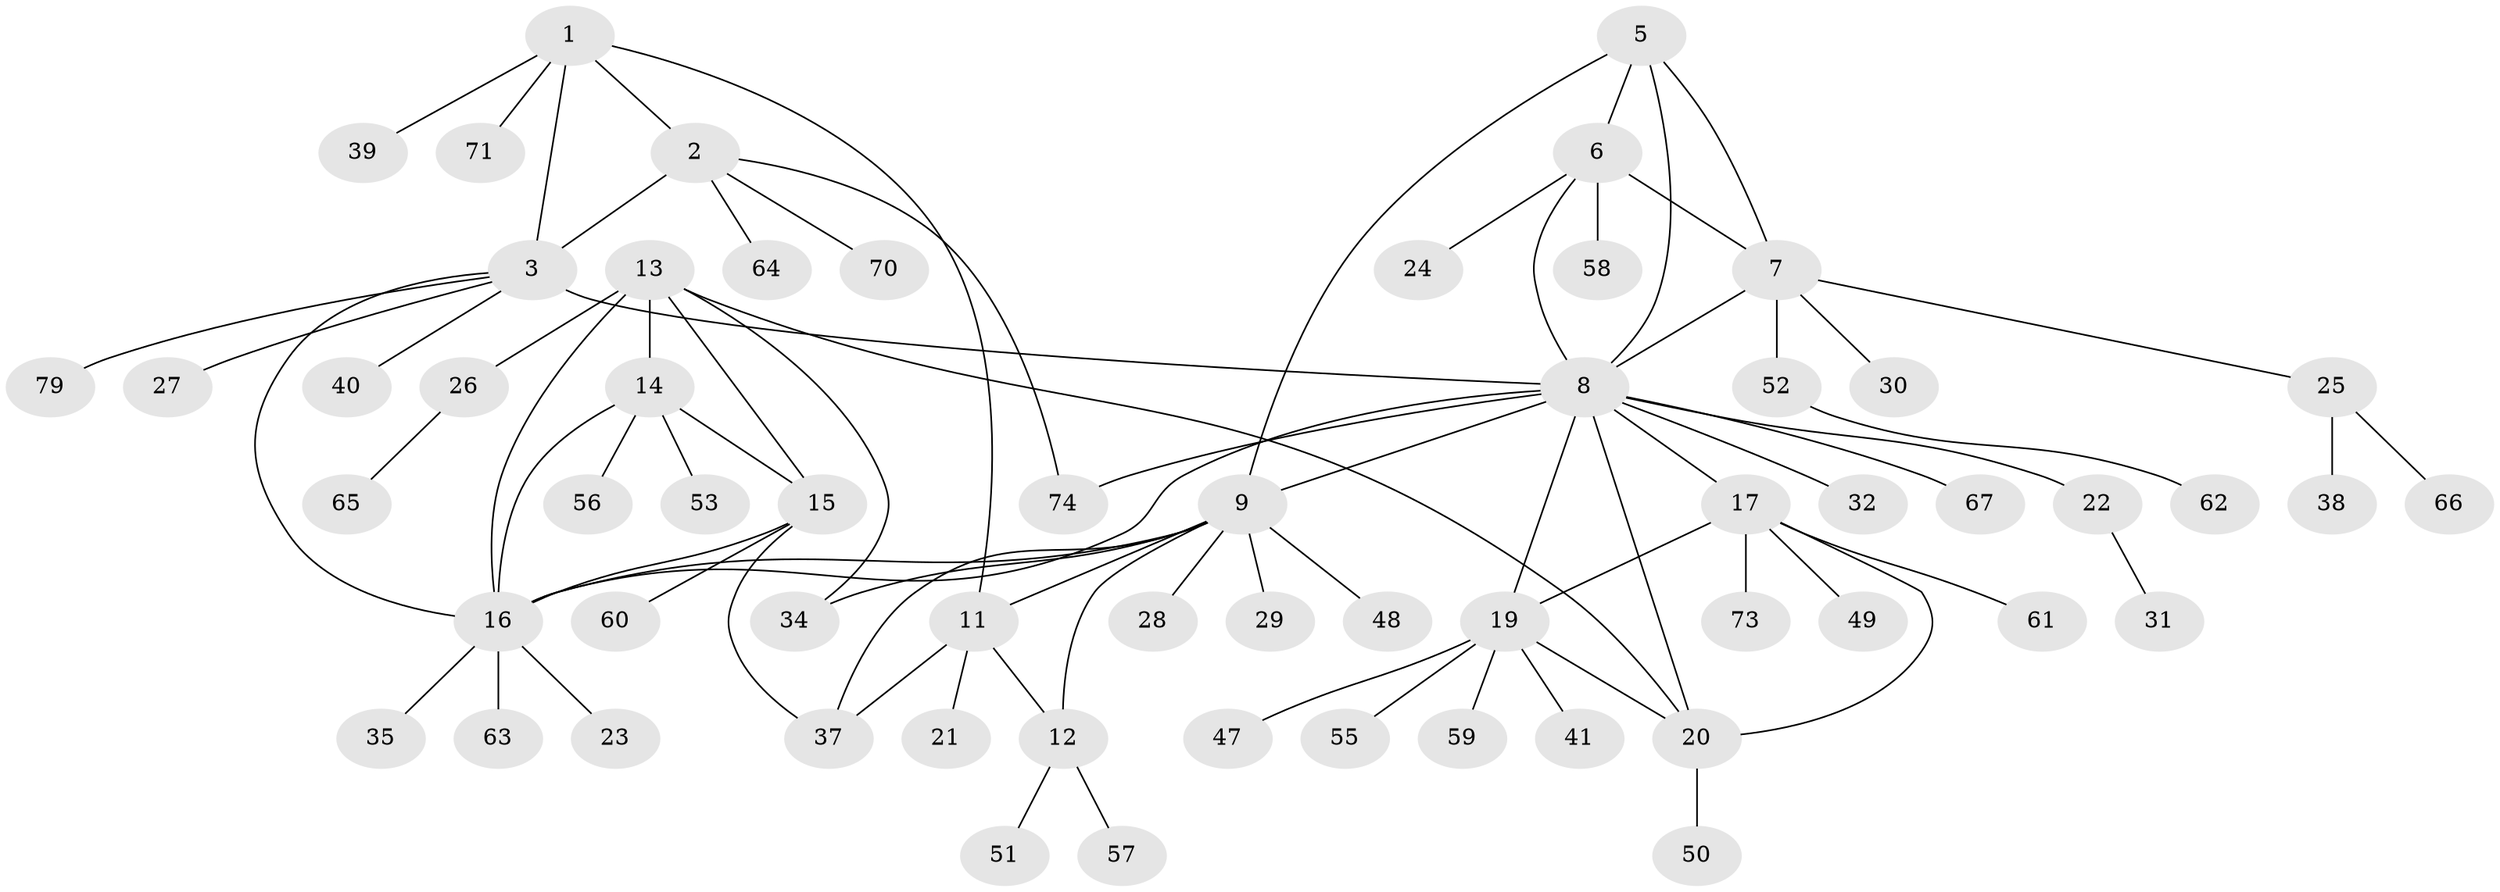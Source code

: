 // original degree distribution, {6: 0.08641975308641975, 7: 0.07407407407407407, 5: 0.024691358024691357, 4: 0.024691358024691357, 9: 0.024691358024691357, 8: 0.024691358024691357, 1: 0.5802469135802469, 2: 0.14814814814814814, 3: 0.012345679012345678}
// Generated by graph-tools (version 1.1) at 2025/11/02/27/25 16:11:31]
// undirected, 61 vertices, 80 edges
graph export_dot {
graph [start="1"]
  node [color=gray90,style=filled];
  1 [super="+44"];
  2 [super="+80"];
  3 [super="+4"];
  5;
  6 [super="+72"];
  7 [super="+69"];
  8 [super="+18"];
  9 [super="+10"];
  11 [super="+76"];
  12 [super="+68"];
  13 [super="+45"];
  14 [super="+46"];
  15 [super="+77"];
  16;
  17 [super="+36"];
  19 [super="+75"];
  20;
  21;
  22;
  23 [super="+33"];
  24;
  25 [super="+42"];
  26 [super="+54"];
  27;
  28 [super="+78"];
  29;
  30;
  31;
  32;
  34;
  35;
  37 [super="+43"];
  38;
  39;
  40;
  41;
  47 [super="+81"];
  48;
  49;
  50;
  51;
  52;
  53;
  55;
  56;
  57;
  58;
  59;
  60;
  61;
  62;
  63;
  64;
  65;
  66;
  67;
  70;
  71;
  73;
  74;
  79;
  1 -- 2;
  1 -- 3 [weight=2];
  1 -- 11;
  1 -- 39;
  1 -- 71;
  2 -- 3 [weight=2];
  2 -- 64;
  2 -- 70;
  2 -- 74;
  3 -- 16;
  3 -- 27;
  3 -- 40;
  3 -- 79;
  3 -- 8 [weight=2];
  5 -- 6;
  5 -- 7;
  5 -- 8;
  5 -- 9;
  6 -- 7;
  6 -- 8;
  6 -- 24;
  6 -- 58;
  7 -- 8;
  7 -- 25;
  7 -- 30;
  7 -- 52;
  8 -- 16;
  8 -- 22;
  8 -- 32;
  8 -- 67;
  8 -- 17;
  8 -- 19;
  8 -- 20;
  8 -- 9;
  8 -- 74;
  9 -- 11 [weight=2];
  9 -- 12 [weight=2];
  9 -- 16;
  9 -- 37;
  9 -- 34;
  9 -- 48;
  9 -- 28;
  9 -- 29;
  11 -- 12;
  11 -- 21;
  11 -- 37;
  12 -- 51;
  12 -- 57;
  13 -- 14;
  13 -- 15;
  13 -- 16;
  13 -- 20;
  13 -- 26;
  13 -- 34;
  14 -- 15;
  14 -- 16;
  14 -- 53;
  14 -- 56;
  15 -- 16;
  15 -- 37;
  15 -- 60;
  16 -- 23;
  16 -- 35;
  16 -- 63;
  17 -- 19;
  17 -- 20;
  17 -- 61;
  17 -- 73;
  17 -- 49;
  19 -- 20;
  19 -- 41;
  19 -- 47;
  19 -- 55;
  19 -- 59;
  20 -- 50;
  22 -- 31;
  25 -- 38;
  25 -- 66;
  26 -- 65;
  52 -- 62;
}
